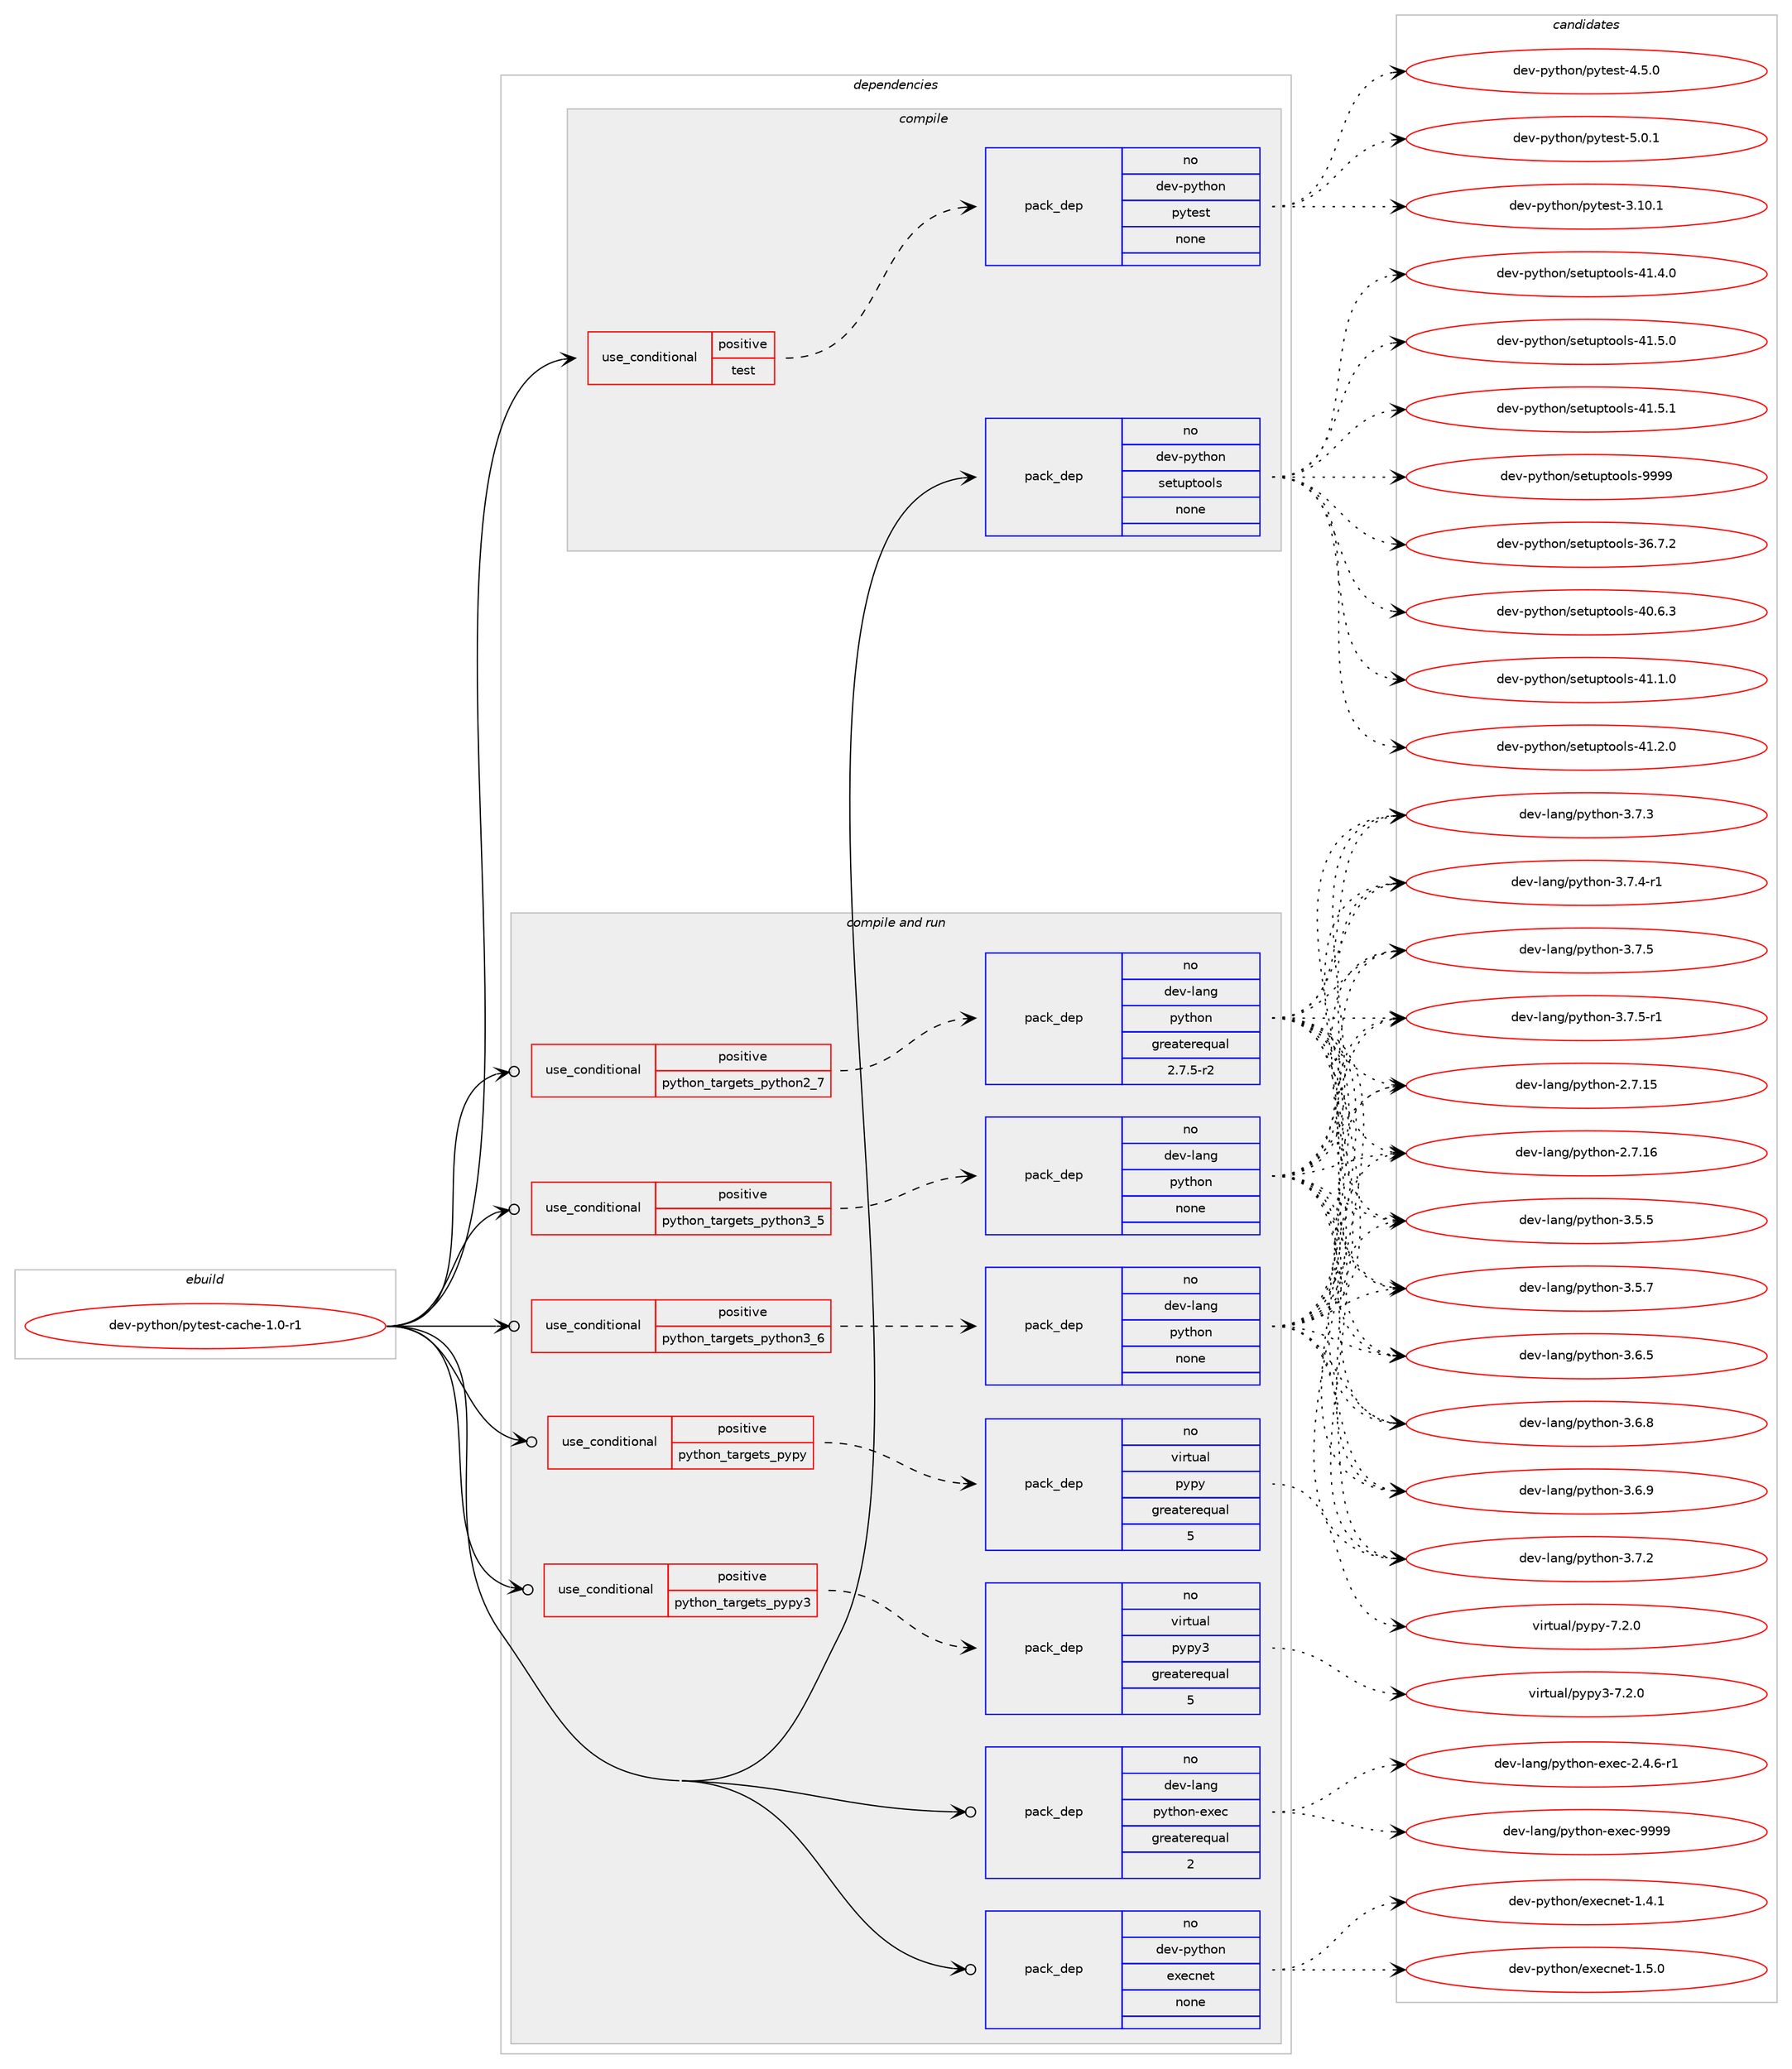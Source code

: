 digraph prolog {

# *************
# Graph options
# *************

newrank=true;
concentrate=true;
compound=true;
graph [rankdir=LR,fontname=Helvetica,fontsize=10,ranksep=1.5];#, ranksep=2.5, nodesep=0.2];
edge  [arrowhead=vee];
node  [fontname=Helvetica,fontsize=10];

# **********
# The ebuild
# **********

subgraph cluster_leftcol {
color=gray;
rank=same;
label=<<i>ebuild</i>>;
id [label="dev-python/pytest-cache-1.0-r1", color=red, width=4, href="../dev-python/pytest-cache-1.0-r1.svg"];
}

# ****************
# The dependencies
# ****************

subgraph cluster_midcol {
color=gray;
label=<<i>dependencies</i>>;
subgraph cluster_compile {
fillcolor="#eeeeee";
style=filled;
label=<<i>compile</i>>;
subgraph cond146957 {
dependency629201 [label=<<TABLE BORDER="0" CELLBORDER="1" CELLSPACING="0" CELLPADDING="4"><TR><TD ROWSPAN="3" CELLPADDING="10">use_conditional</TD></TR><TR><TD>positive</TD></TR><TR><TD>test</TD></TR></TABLE>>, shape=none, color=red];
subgraph pack470379 {
dependency629202 [label=<<TABLE BORDER="0" CELLBORDER="1" CELLSPACING="0" CELLPADDING="4" WIDTH="220"><TR><TD ROWSPAN="6" CELLPADDING="30">pack_dep</TD></TR><TR><TD WIDTH="110">no</TD></TR><TR><TD>dev-python</TD></TR><TR><TD>pytest</TD></TR><TR><TD>none</TD></TR><TR><TD></TD></TR></TABLE>>, shape=none, color=blue];
}
dependency629201:e -> dependency629202:w [weight=20,style="dashed",arrowhead="vee"];
}
id:e -> dependency629201:w [weight=20,style="solid",arrowhead="vee"];
subgraph pack470380 {
dependency629203 [label=<<TABLE BORDER="0" CELLBORDER="1" CELLSPACING="0" CELLPADDING="4" WIDTH="220"><TR><TD ROWSPAN="6" CELLPADDING="30">pack_dep</TD></TR><TR><TD WIDTH="110">no</TD></TR><TR><TD>dev-python</TD></TR><TR><TD>setuptools</TD></TR><TR><TD>none</TD></TR><TR><TD></TD></TR></TABLE>>, shape=none, color=blue];
}
id:e -> dependency629203:w [weight=20,style="solid",arrowhead="vee"];
}
subgraph cluster_compileandrun {
fillcolor="#eeeeee";
style=filled;
label=<<i>compile and run</i>>;
subgraph cond146958 {
dependency629204 [label=<<TABLE BORDER="0" CELLBORDER="1" CELLSPACING="0" CELLPADDING="4"><TR><TD ROWSPAN="3" CELLPADDING="10">use_conditional</TD></TR><TR><TD>positive</TD></TR><TR><TD>python_targets_pypy</TD></TR></TABLE>>, shape=none, color=red];
subgraph pack470381 {
dependency629205 [label=<<TABLE BORDER="0" CELLBORDER="1" CELLSPACING="0" CELLPADDING="4" WIDTH="220"><TR><TD ROWSPAN="6" CELLPADDING="30">pack_dep</TD></TR><TR><TD WIDTH="110">no</TD></TR><TR><TD>virtual</TD></TR><TR><TD>pypy</TD></TR><TR><TD>greaterequal</TD></TR><TR><TD>5</TD></TR></TABLE>>, shape=none, color=blue];
}
dependency629204:e -> dependency629205:w [weight=20,style="dashed",arrowhead="vee"];
}
id:e -> dependency629204:w [weight=20,style="solid",arrowhead="odotvee"];
subgraph cond146959 {
dependency629206 [label=<<TABLE BORDER="0" CELLBORDER="1" CELLSPACING="0" CELLPADDING="4"><TR><TD ROWSPAN="3" CELLPADDING="10">use_conditional</TD></TR><TR><TD>positive</TD></TR><TR><TD>python_targets_pypy3</TD></TR></TABLE>>, shape=none, color=red];
subgraph pack470382 {
dependency629207 [label=<<TABLE BORDER="0" CELLBORDER="1" CELLSPACING="0" CELLPADDING="4" WIDTH="220"><TR><TD ROWSPAN="6" CELLPADDING="30">pack_dep</TD></TR><TR><TD WIDTH="110">no</TD></TR><TR><TD>virtual</TD></TR><TR><TD>pypy3</TD></TR><TR><TD>greaterequal</TD></TR><TR><TD>5</TD></TR></TABLE>>, shape=none, color=blue];
}
dependency629206:e -> dependency629207:w [weight=20,style="dashed",arrowhead="vee"];
}
id:e -> dependency629206:w [weight=20,style="solid",arrowhead="odotvee"];
subgraph cond146960 {
dependency629208 [label=<<TABLE BORDER="0" CELLBORDER="1" CELLSPACING="0" CELLPADDING="4"><TR><TD ROWSPAN="3" CELLPADDING="10">use_conditional</TD></TR><TR><TD>positive</TD></TR><TR><TD>python_targets_python2_7</TD></TR></TABLE>>, shape=none, color=red];
subgraph pack470383 {
dependency629209 [label=<<TABLE BORDER="0" CELLBORDER="1" CELLSPACING="0" CELLPADDING="4" WIDTH="220"><TR><TD ROWSPAN="6" CELLPADDING="30">pack_dep</TD></TR><TR><TD WIDTH="110">no</TD></TR><TR><TD>dev-lang</TD></TR><TR><TD>python</TD></TR><TR><TD>greaterequal</TD></TR><TR><TD>2.7.5-r2</TD></TR></TABLE>>, shape=none, color=blue];
}
dependency629208:e -> dependency629209:w [weight=20,style="dashed",arrowhead="vee"];
}
id:e -> dependency629208:w [weight=20,style="solid",arrowhead="odotvee"];
subgraph cond146961 {
dependency629210 [label=<<TABLE BORDER="0" CELLBORDER="1" CELLSPACING="0" CELLPADDING="4"><TR><TD ROWSPAN="3" CELLPADDING="10">use_conditional</TD></TR><TR><TD>positive</TD></TR><TR><TD>python_targets_python3_5</TD></TR></TABLE>>, shape=none, color=red];
subgraph pack470384 {
dependency629211 [label=<<TABLE BORDER="0" CELLBORDER="1" CELLSPACING="0" CELLPADDING="4" WIDTH="220"><TR><TD ROWSPAN="6" CELLPADDING="30">pack_dep</TD></TR><TR><TD WIDTH="110">no</TD></TR><TR><TD>dev-lang</TD></TR><TR><TD>python</TD></TR><TR><TD>none</TD></TR><TR><TD></TD></TR></TABLE>>, shape=none, color=blue];
}
dependency629210:e -> dependency629211:w [weight=20,style="dashed",arrowhead="vee"];
}
id:e -> dependency629210:w [weight=20,style="solid",arrowhead="odotvee"];
subgraph cond146962 {
dependency629212 [label=<<TABLE BORDER="0" CELLBORDER="1" CELLSPACING="0" CELLPADDING="4"><TR><TD ROWSPAN="3" CELLPADDING="10">use_conditional</TD></TR><TR><TD>positive</TD></TR><TR><TD>python_targets_python3_6</TD></TR></TABLE>>, shape=none, color=red];
subgraph pack470385 {
dependency629213 [label=<<TABLE BORDER="0" CELLBORDER="1" CELLSPACING="0" CELLPADDING="4" WIDTH="220"><TR><TD ROWSPAN="6" CELLPADDING="30">pack_dep</TD></TR><TR><TD WIDTH="110">no</TD></TR><TR><TD>dev-lang</TD></TR><TR><TD>python</TD></TR><TR><TD>none</TD></TR><TR><TD></TD></TR></TABLE>>, shape=none, color=blue];
}
dependency629212:e -> dependency629213:w [weight=20,style="dashed",arrowhead="vee"];
}
id:e -> dependency629212:w [weight=20,style="solid",arrowhead="odotvee"];
subgraph pack470386 {
dependency629214 [label=<<TABLE BORDER="0" CELLBORDER="1" CELLSPACING="0" CELLPADDING="4" WIDTH="220"><TR><TD ROWSPAN="6" CELLPADDING="30">pack_dep</TD></TR><TR><TD WIDTH="110">no</TD></TR><TR><TD>dev-lang</TD></TR><TR><TD>python-exec</TD></TR><TR><TD>greaterequal</TD></TR><TR><TD>2</TD></TR></TABLE>>, shape=none, color=blue];
}
id:e -> dependency629214:w [weight=20,style="solid",arrowhead="odotvee"];
subgraph pack470387 {
dependency629215 [label=<<TABLE BORDER="0" CELLBORDER="1" CELLSPACING="0" CELLPADDING="4" WIDTH="220"><TR><TD ROWSPAN="6" CELLPADDING="30">pack_dep</TD></TR><TR><TD WIDTH="110">no</TD></TR><TR><TD>dev-python</TD></TR><TR><TD>execnet</TD></TR><TR><TD>none</TD></TR><TR><TD></TD></TR></TABLE>>, shape=none, color=blue];
}
id:e -> dependency629215:w [weight=20,style="solid",arrowhead="odotvee"];
}
subgraph cluster_run {
fillcolor="#eeeeee";
style=filled;
label=<<i>run</i>>;
}
}

# **************
# The candidates
# **************

subgraph cluster_choices {
rank=same;
color=gray;
label=<<i>candidates</i>>;

subgraph choice470379 {
color=black;
nodesep=1;
choice100101118451121211161041111104711212111610111511645514649484649 [label="dev-python/pytest-3.10.1", color=red, width=4,href="../dev-python/pytest-3.10.1.svg"];
choice1001011184511212111610411111047112121116101115116455246534648 [label="dev-python/pytest-4.5.0", color=red, width=4,href="../dev-python/pytest-4.5.0.svg"];
choice1001011184511212111610411111047112121116101115116455346484649 [label="dev-python/pytest-5.0.1", color=red, width=4,href="../dev-python/pytest-5.0.1.svg"];
dependency629202:e -> choice100101118451121211161041111104711212111610111511645514649484649:w [style=dotted,weight="100"];
dependency629202:e -> choice1001011184511212111610411111047112121116101115116455246534648:w [style=dotted,weight="100"];
dependency629202:e -> choice1001011184511212111610411111047112121116101115116455346484649:w [style=dotted,weight="100"];
}
subgraph choice470380 {
color=black;
nodesep=1;
choice100101118451121211161041111104711510111611711211611111110811545515446554650 [label="dev-python/setuptools-36.7.2", color=red, width=4,href="../dev-python/setuptools-36.7.2.svg"];
choice100101118451121211161041111104711510111611711211611111110811545524846544651 [label="dev-python/setuptools-40.6.3", color=red, width=4,href="../dev-python/setuptools-40.6.3.svg"];
choice100101118451121211161041111104711510111611711211611111110811545524946494648 [label="dev-python/setuptools-41.1.0", color=red, width=4,href="../dev-python/setuptools-41.1.0.svg"];
choice100101118451121211161041111104711510111611711211611111110811545524946504648 [label="dev-python/setuptools-41.2.0", color=red, width=4,href="../dev-python/setuptools-41.2.0.svg"];
choice100101118451121211161041111104711510111611711211611111110811545524946524648 [label="dev-python/setuptools-41.4.0", color=red, width=4,href="../dev-python/setuptools-41.4.0.svg"];
choice100101118451121211161041111104711510111611711211611111110811545524946534648 [label="dev-python/setuptools-41.5.0", color=red, width=4,href="../dev-python/setuptools-41.5.0.svg"];
choice100101118451121211161041111104711510111611711211611111110811545524946534649 [label="dev-python/setuptools-41.5.1", color=red, width=4,href="../dev-python/setuptools-41.5.1.svg"];
choice10010111845112121116104111110471151011161171121161111111081154557575757 [label="dev-python/setuptools-9999", color=red, width=4,href="../dev-python/setuptools-9999.svg"];
dependency629203:e -> choice100101118451121211161041111104711510111611711211611111110811545515446554650:w [style=dotted,weight="100"];
dependency629203:e -> choice100101118451121211161041111104711510111611711211611111110811545524846544651:w [style=dotted,weight="100"];
dependency629203:e -> choice100101118451121211161041111104711510111611711211611111110811545524946494648:w [style=dotted,weight="100"];
dependency629203:e -> choice100101118451121211161041111104711510111611711211611111110811545524946504648:w [style=dotted,weight="100"];
dependency629203:e -> choice100101118451121211161041111104711510111611711211611111110811545524946524648:w [style=dotted,weight="100"];
dependency629203:e -> choice100101118451121211161041111104711510111611711211611111110811545524946534648:w [style=dotted,weight="100"];
dependency629203:e -> choice100101118451121211161041111104711510111611711211611111110811545524946534649:w [style=dotted,weight="100"];
dependency629203:e -> choice10010111845112121116104111110471151011161171121161111111081154557575757:w [style=dotted,weight="100"];
}
subgraph choice470381 {
color=black;
nodesep=1;
choice1181051141161179710847112121112121455546504648 [label="virtual/pypy-7.2.0", color=red, width=4,href="../virtual/pypy-7.2.0.svg"];
dependency629205:e -> choice1181051141161179710847112121112121455546504648:w [style=dotted,weight="100"];
}
subgraph choice470382 {
color=black;
nodesep=1;
choice118105114116117971084711212111212151455546504648 [label="virtual/pypy3-7.2.0", color=red, width=4,href="../virtual/pypy3-7.2.0.svg"];
dependency629207:e -> choice118105114116117971084711212111212151455546504648:w [style=dotted,weight="100"];
}
subgraph choice470383 {
color=black;
nodesep=1;
choice10010111845108971101034711212111610411111045504655464953 [label="dev-lang/python-2.7.15", color=red, width=4,href="../dev-lang/python-2.7.15.svg"];
choice10010111845108971101034711212111610411111045504655464954 [label="dev-lang/python-2.7.16", color=red, width=4,href="../dev-lang/python-2.7.16.svg"];
choice100101118451089711010347112121116104111110455146534653 [label="dev-lang/python-3.5.5", color=red, width=4,href="../dev-lang/python-3.5.5.svg"];
choice100101118451089711010347112121116104111110455146534655 [label="dev-lang/python-3.5.7", color=red, width=4,href="../dev-lang/python-3.5.7.svg"];
choice100101118451089711010347112121116104111110455146544653 [label="dev-lang/python-3.6.5", color=red, width=4,href="../dev-lang/python-3.6.5.svg"];
choice100101118451089711010347112121116104111110455146544656 [label="dev-lang/python-3.6.8", color=red, width=4,href="../dev-lang/python-3.6.8.svg"];
choice100101118451089711010347112121116104111110455146544657 [label="dev-lang/python-3.6.9", color=red, width=4,href="../dev-lang/python-3.6.9.svg"];
choice100101118451089711010347112121116104111110455146554650 [label="dev-lang/python-3.7.2", color=red, width=4,href="../dev-lang/python-3.7.2.svg"];
choice100101118451089711010347112121116104111110455146554651 [label="dev-lang/python-3.7.3", color=red, width=4,href="../dev-lang/python-3.7.3.svg"];
choice1001011184510897110103471121211161041111104551465546524511449 [label="dev-lang/python-3.7.4-r1", color=red, width=4,href="../dev-lang/python-3.7.4-r1.svg"];
choice100101118451089711010347112121116104111110455146554653 [label="dev-lang/python-3.7.5", color=red, width=4,href="../dev-lang/python-3.7.5.svg"];
choice1001011184510897110103471121211161041111104551465546534511449 [label="dev-lang/python-3.7.5-r1", color=red, width=4,href="../dev-lang/python-3.7.5-r1.svg"];
dependency629209:e -> choice10010111845108971101034711212111610411111045504655464953:w [style=dotted,weight="100"];
dependency629209:e -> choice10010111845108971101034711212111610411111045504655464954:w [style=dotted,weight="100"];
dependency629209:e -> choice100101118451089711010347112121116104111110455146534653:w [style=dotted,weight="100"];
dependency629209:e -> choice100101118451089711010347112121116104111110455146534655:w [style=dotted,weight="100"];
dependency629209:e -> choice100101118451089711010347112121116104111110455146544653:w [style=dotted,weight="100"];
dependency629209:e -> choice100101118451089711010347112121116104111110455146544656:w [style=dotted,weight="100"];
dependency629209:e -> choice100101118451089711010347112121116104111110455146544657:w [style=dotted,weight="100"];
dependency629209:e -> choice100101118451089711010347112121116104111110455146554650:w [style=dotted,weight="100"];
dependency629209:e -> choice100101118451089711010347112121116104111110455146554651:w [style=dotted,weight="100"];
dependency629209:e -> choice1001011184510897110103471121211161041111104551465546524511449:w [style=dotted,weight="100"];
dependency629209:e -> choice100101118451089711010347112121116104111110455146554653:w [style=dotted,weight="100"];
dependency629209:e -> choice1001011184510897110103471121211161041111104551465546534511449:w [style=dotted,weight="100"];
}
subgraph choice470384 {
color=black;
nodesep=1;
choice10010111845108971101034711212111610411111045504655464953 [label="dev-lang/python-2.7.15", color=red, width=4,href="../dev-lang/python-2.7.15.svg"];
choice10010111845108971101034711212111610411111045504655464954 [label="dev-lang/python-2.7.16", color=red, width=4,href="../dev-lang/python-2.7.16.svg"];
choice100101118451089711010347112121116104111110455146534653 [label="dev-lang/python-3.5.5", color=red, width=4,href="../dev-lang/python-3.5.5.svg"];
choice100101118451089711010347112121116104111110455146534655 [label="dev-lang/python-3.5.7", color=red, width=4,href="../dev-lang/python-3.5.7.svg"];
choice100101118451089711010347112121116104111110455146544653 [label="dev-lang/python-3.6.5", color=red, width=4,href="../dev-lang/python-3.6.5.svg"];
choice100101118451089711010347112121116104111110455146544656 [label="dev-lang/python-3.6.8", color=red, width=4,href="../dev-lang/python-3.6.8.svg"];
choice100101118451089711010347112121116104111110455146544657 [label="dev-lang/python-3.6.9", color=red, width=4,href="../dev-lang/python-3.6.9.svg"];
choice100101118451089711010347112121116104111110455146554650 [label="dev-lang/python-3.7.2", color=red, width=4,href="../dev-lang/python-3.7.2.svg"];
choice100101118451089711010347112121116104111110455146554651 [label="dev-lang/python-3.7.3", color=red, width=4,href="../dev-lang/python-3.7.3.svg"];
choice1001011184510897110103471121211161041111104551465546524511449 [label="dev-lang/python-3.7.4-r1", color=red, width=4,href="../dev-lang/python-3.7.4-r1.svg"];
choice100101118451089711010347112121116104111110455146554653 [label="dev-lang/python-3.7.5", color=red, width=4,href="../dev-lang/python-3.7.5.svg"];
choice1001011184510897110103471121211161041111104551465546534511449 [label="dev-lang/python-3.7.5-r1", color=red, width=4,href="../dev-lang/python-3.7.5-r1.svg"];
dependency629211:e -> choice10010111845108971101034711212111610411111045504655464953:w [style=dotted,weight="100"];
dependency629211:e -> choice10010111845108971101034711212111610411111045504655464954:w [style=dotted,weight="100"];
dependency629211:e -> choice100101118451089711010347112121116104111110455146534653:w [style=dotted,weight="100"];
dependency629211:e -> choice100101118451089711010347112121116104111110455146534655:w [style=dotted,weight="100"];
dependency629211:e -> choice100101118451089711010347112121116104111110455146544653:w [style=dotted,weight="100"];
dependency629211:e -> choice100101118451089711010347112121116104111110455146544656:w [style=dotted,weight="100"];
dependency629211:e -> choice100101118451089711010347112121116104111110455146544657:w [style=dotted,weight="100"];
dependency629211:e -> choice100101118451089711010347112121116104111110455146554650:w [style=dotted,weight="100"];
dependency629211:e -> choice100101118451089711010347112121116104111110455146554651:w [style=dotted,weight="100"];
dependency629211:e -> choice1001011184510897110103471121211161041111104551465546524511449:w [style=dotted,weight="100"];
dependency629211:e -> choice100101118451089711010347112121116104111110455146554653:w [style=dotted,weight="100"];
dependency629211:e -> choice1001011184510897110103471121211161041111104551465546534511449:w [style=dotted,weight="100"];
}
subgraph choice470385 {
color=black;
nodesep=1;
choice10010111845108971101034711212111610411111045504655464953 [label="dev-lang/python-2.7.15", color=red, width=4,href="../dev-lang/python-2.7.15.svg"];
choice10010111845108971101034711212111610411111045504655464954 [label="dev-lang/python-2.7.16", color=red, width=4,href="../dev-lang/python-2.7.16.svg"];
choice100101118451089711010347112121116104111110455146534653 [label="dev-lang/python-3.5.5", color=red, width=4,href="../dev-lang/python-3.5.5.svg"];
choice100101118451089711010347112121116104111110455146534655 [label="dev-lang/python-3.5.7", color=red, width=4,href="../dev-lang/python-3.5.7.svg"];
choice100101118451089711010347112121116104111110455146544653 [label="dev-lang/python-3.6.5", color=red, width=4,href="../dev-lang/python-3.6.5.svg"];
choice100101118451089711010347112121116104111110455146544656 [label="dev-lang/python-3.6.8", color=red, width=4,href="../dev-lang/python-3.6.8.svg"];
choice100101118451089711010347112121116104111110455146544657 [label="dev-lang/python-3.6.9", color=red, width=4,href="../dev-lang/python-3.6.9.svg"];
choice100101118451089711010347112121116104111110455146554650 [label="dev-lang/python-3.7.2", color=red, width=4,href="../dev-lang/python-3.7.2.svg"];
choice100101118451089711010347112121116104111110455146554651 [label="dev-lang/python-3.7.3", color=red, width=4,href="../dev-lang/python-3.7.3.svg"];
choice1001011184510897110103471121211161041111104551465546524511449 [label="dev-lang/python-3.7.4-r1", color=red, width=4,href="../dev-lang/python-3.7.4-r1.svg"];
choice100101118451089711010347112121116104111110455146554653 [label="dev-lang/python-3.7.5", color=red, width=4,href="../dev-lang/python-3.7.5.svg"];
choice1001011184510897110103471121211161041111104551465546534511449 [label="dev-lang/python-3.7.5-r1", color=red, width=4,href="../dev-lang/python-3.7.5-r1.svg"];
dependency629213:e -> choice10010111845108971101034711212111610411111045504655464953:w [style=dotted,weight="100"];
dependency629213:e -> choice10010111845108971101034711212111610411111045504655464954:w [style=dotted,weight="100"];
dependency629213:e -> choice100101118451089711010347112121116104111110455146534653:w [style=dotted,weight="100"];
dependency629213:e -> choice100101118451089711010347112121116104111110455146534655:w [style=dotted,weight="100"];
dependency629213:e -> choice100101118451089711010347112121116104111110455146544653:w [style=dotted,weight="100"];
dependency629213:e -> choice100101118451089711010347112121116104111110455146544656:w [style=dotted,weight="100"];
dependency629213:e -> choice100101118451089711010347112121116104111110455146544657:w [style=dotted,weight="100"];
dependency629213:e -> choice100101118451089711010347112121116104111110455146554650:w [style=dotted,weight="100"];
dependency629213:e -> choice100101118451089711010347112121116104111110455146554651:w [style=dotted,weight="100"];
dependency629213:e -> choice1001011184510897110103471121211161041111104551465546524511449:w [style=dotted,weight="100"];
dependency629213:e -> choice100101118451089711010347112121116104111110455146554653:w [style=dotted,weight="100"];
dependency629213:e -> choice1001011184510897110103471121211161041111104551465546534511449:w [style=dotted,weight="100"];
}
subgraph choice470386 {
color=black;
nodesep=1;
choice10010111845108971101034711212111610411111045101120101994550465246544511449 [label="dev-lang/python-exec-2.4.6-r1", color=red, width=4,href="../dev-lang/python-exec-2.4.6-r1.svg"];
choice10010111845108971101034711212111610411111045101120101994557575757 [label="dev-lang/python-exec-9999", color=red, width=4,href="../dev-lang/python-exec-9999.svg"];
dependency629214:e -> choice10010111845108971101034711212111610411111045101120101994550465246544511449:w [style=dotted,weight="100"];
dependency629214:e -> choice10010111845108971101034711212111610411111045101120101994557575757:w [style=dotted,weight="100"];
}
subgraph choice470387 {
color=black;
nodesep=1;
choice100101118451121211161041111104710112010199110101116454946524649 [label="dev-python/execnet-1.4.1", color=red, width=4,href="../dev-python/execnet-1.4.1.svg"];
choice100101118451121211161041111104710112010199110101116454946534648 [label="dev-python/execnet-1.5.0", color=red, width=4,href="../dev-python/execnet-1.5.0.svg"];
dependency629215:e -> choice100101118451121211161041111104710112010199110101116454946524649:w [style=dotted,weight="100"];
dependency629215:e -> choice100101118451121211161041111104710112010199110101116454946534648:w [style=dotted,weight="100"];
}
}

}
